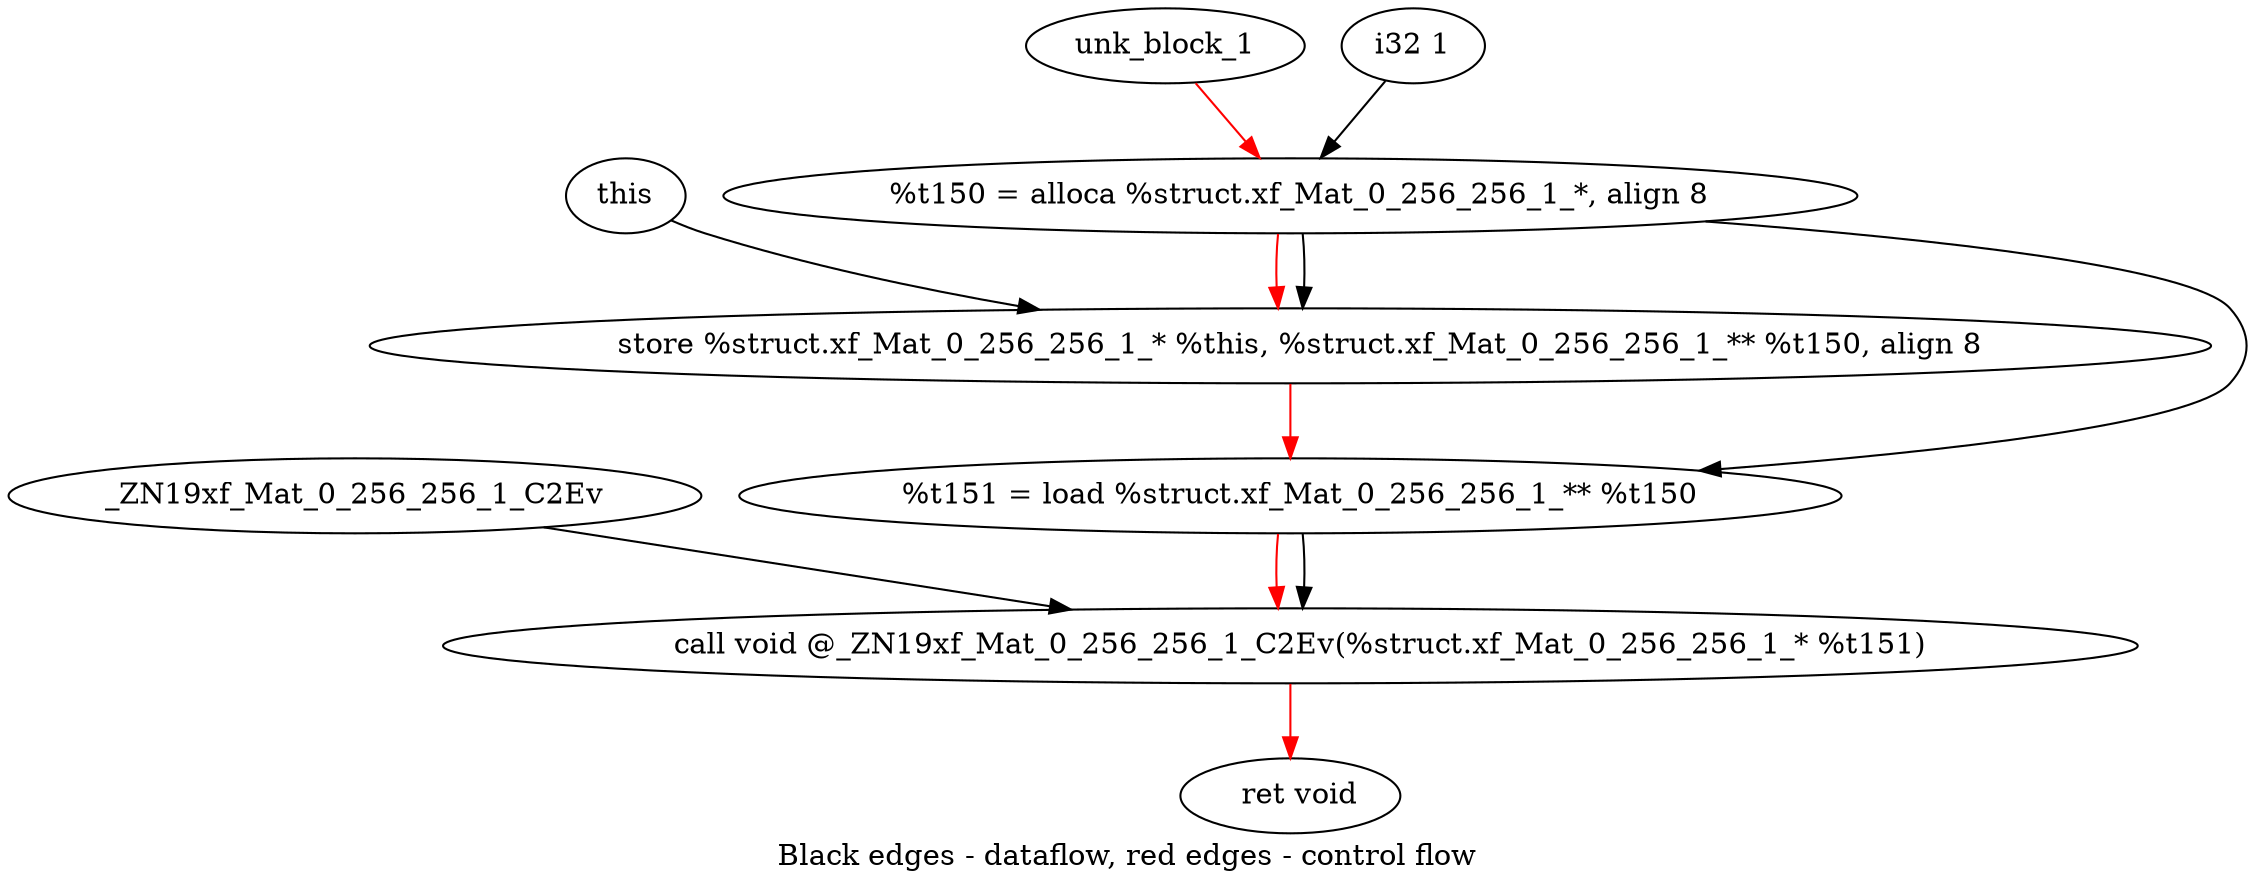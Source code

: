 digraph G {
compound=true
label="Black edges - dataflow, red edges - control flow"
"t150" [label="  %t150 = alloca %struct.xf_Mat_0_256_256_1_*, align 8"]
"_1" [label="  store %struct.xf_Mat_0_256_256_1_* %this, %struct.xf_Mat_0_256_256_1_** %t150, align 8"]
"t151" [label="  %t151 = load %struct.xf_Mat_0_256_256_1_** %t150"]
"_2" [label="  call void @_ZN19xf_Mat_0_256_256_1_C2Ev(%struct.xf_Mat_0_256_256_1_* %t151)"]
"_3" [label="  ret void"]
"unk_block_1" -> "t150"[color=red]
"i32 1" -> "t150"
"t150" -> "_1"[color=red weight=2]
"this" -> "_1"
"t150" -> "_1"
"_1" -> "t151"[color=red weight=2]
"t150" -> "t151"
"t151" -> "_2"[color=red weight=2]
"t151" -> "_2"
"_ZN19xf_Mat_0_256_256_1_C2Ev" -> "_2"
"_2" -> "_3"[color=red weight=2]

}
